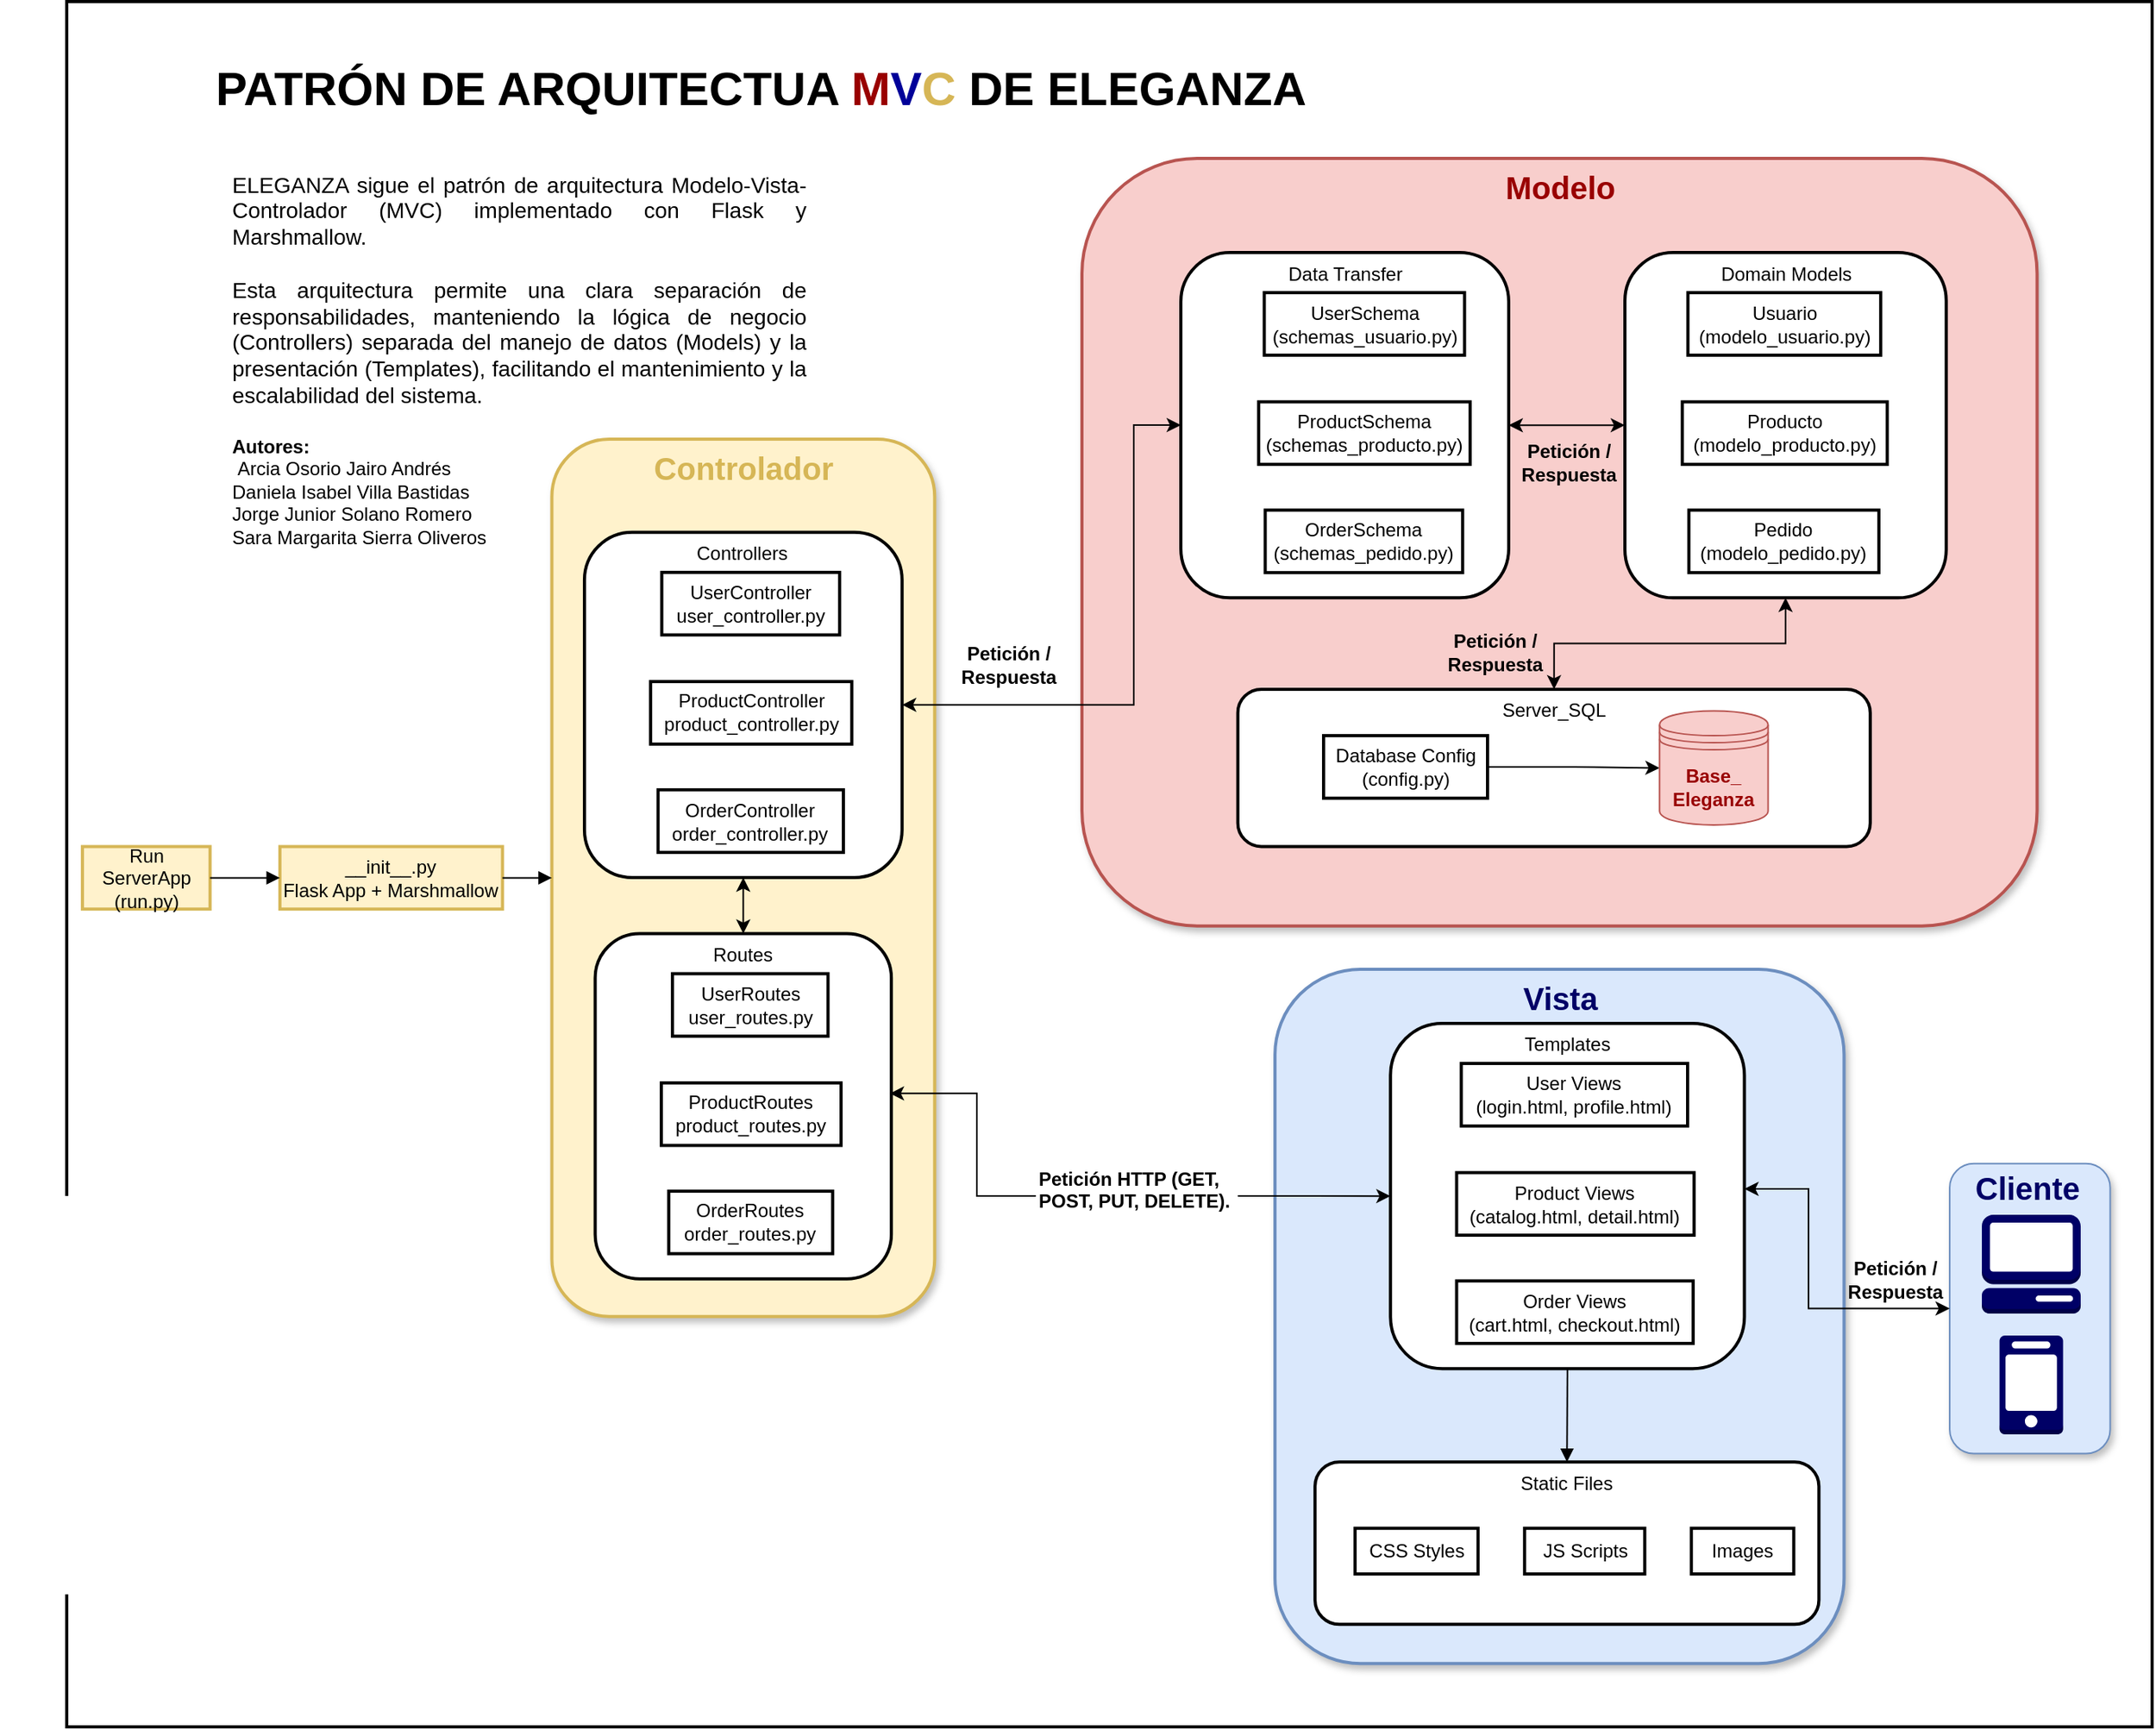 <mxfile version="24.9.0">
  <diagram name="Página-1" id="0FSGcmo72tHSvsh1lzGN">
    <mxGraphModel dx="1980" dy="-42" grid="1" gridSize="10" guides="1" tooltips="1" connect="1" arrows="1" fold="1" page="1" pageScale="1" pageWidth="827" pageHeight="1169" math="0" shadow="0">
      <root>
        <mxCell id="0" />
        <mxCell id="1" parent="0" />
        <mxCell id="ICaglppnyhjisPJT5ATu-1" value="" style="whiteSpace=wrap;strokeWidth=2;verticalAlign=top;fontSize=30;fontStyle=1;container=0;horizontal=1;rounded=0;" vertex="1" parent="1">
          <mxGeometry x="182.54" y="1204" width="1329" height="1100" as="geometry" />
        </mxCell>
        <mxCell id="ICaglppnyhjisPJT5ATu-2" value="Run ServerApp&#xa;(run.py)" style="whiteSpace=wrap;strokeWidth=2;fillColor=#fff2cc;strokeColor=#d6b656;" vertex="1" parent="1">
          <mxGeometry x="192.544" y="1742.755" width="81.319" height="39.867" as="geometry" />
        </mxCell>
        <mxCell id="ICaglppnyhjisPJT5ATu-3" value="__init__.py&#xa;Flask App + Marshmallow" style="whiteSpace=wrap;strokeWidth=2;fillColor=#fff2cc;strokeColor=#d6b656;" vertex="1" parent="1">
          <mxGeometry x="318.381" y="1742.755" width="141.863" height="39.867" as="geometry" />
        </mxCell>
        <mxCell id="ICaglppnyhjisPJT5ATu-4" value="Controlador" style="whiteSpace=wrap;strokeWidth=2;verticalAlign=top;fillColor=#fff2cc;strokeColor=#d6b656;fontSize=20;fontStyle=1;container=0;rounded=1;shadow=1;glass=0;fontColor=#D6B656;" vertex="1" parent="1">
          <mxGeometry x="491.703" y="1483.023" width="243.957" height="559.33" as="geometry" />
        </mxCell>
        <mxCell id="ICaglppnyhjisPJT5ATu-5" value="" style="curved=1;startArrow=none;endArrow=block;exitX=1;exitY=0.5;entryX=0;entryY=0.5;rounded=0;" edge="1" parent="1" source="ICaglppnyhjisPJT5ATu-2" target="ICaglppnyhjisPJT5ATu-3">
          <mxGeometry relative="1" as="geometry">
            <Array as="points" />
          </mxGeometry>
        </mxCell>
        <mxCell id="ICaglppnyhjisPJT5ATu-6" value="" style="curved=1;startArrow=none;endArrow=block;exitX=1;exitY=0.5;entryX=0;entryY=0.5;rounded=0;" edge="1" parent="1" source="ICaglppnyhjisPJT5ATu-3" target="ICaglppnyhjisPJT5ATu-4">
          <mxGeometry relative="1" as="geometry">
            <Array as="points" />
          </mxGeometry>
        </mxCell>
        <mxCell id="ICaglppnyhjisPJT5ATu-7" value="&lt;span style=&quot;font-weight: 700; font-size: 30px;&quot;&gt;PATRÓN DE ARQUITECTUA &lt;font color=&quot;#990000&quot;&gt;M&lt;/font&gt;&lt;font color=&quot;#000099&quot;&gt;V&lt;/font&gt;&lt;font color=&quot;#d6b656&quot;&gt;C&lt;/font&gt; DE ELEGANZA&lt;/span&gt;" style="text;html=1;align=center;verticalAlign=middle;whiteSpace=wrap;rounded=0;" vertex="1" parent="1">
          <mxGeometry x="140" y="1244" width="970" height="30" as="geometry" />
        </mxCell>
        <mxCell id="ICaglppnyhjisPJT5ATu-8" value="Modelo" style="whiteSpace=wrap;strokeWidth=2;verticalAlign=top;fillColor=#f8cecc;strokeColor=#b85450;fontSize=20;fontStyle=1;container=0;rounded=1;shadow=1;fontColor=#990000;" vertex="1" parent="1">
          <mxGeometry x="829.52" y="1304" width="608.71" height="489.33" as="geometry" />
        </mxCell>
        <mxCell id="ICaglppnyhjisPJT5ATu-9" style="edgeStyle=orthogonalEdgeStyle;rounded=0;orthogonalLoop=1;jettySize=auto;html=1;exitX=0.5;exitY=0;exitDx=0;exitDy=0;entryX=0.5;entryY=1;entryDx=0;entryDy=0;startArrow=classic;startFill=1;" edge="1" parent="1" source="ICaglppnyhjisPJT5ATu-10" target="ICaglppnyhjisPJT5ATu-12">
          <mxGeometry relative="1" as="geometry" />
        </mxCell>
        <mxCell id="ICaglppnyhjisPJT5ATu-10" value="Server_SQL" style="whiteSpace=wrap;strokeWidth=2;verticalAlign=top;rounded=1;container=0;" vertex="1" parent="1">
          <mxGeometry x="928.853" y="1642.443" width="403.033" height="100.307" as="geometry" />
        </mxCell>
        <mxCell id="ICaglppnyhjisPJT5ATu-11" style="edgeStyle=orthogonalEdgeStyle;rounded=0;orthogonalLoop=1;jettySize=auto;html=1;exitX=0;exitY=0.5;exitDx=0;exitDy=0;startArrow=classic;startFill=1;" edge="1" parent="1" source="ICaglppnyhjisPJT5ATu-12" target="ICaglppnyhjisPJT5ATu-13">
          <mxGeometry relative="1" as="geometry" />
        </mxCell>
        <mxCell id="ICaglppnyhjisPJT5ATu-12" value="Domain Models" style="whiteSpace=wrap;strokeWidth=2;verticalAlign=top;rounded=1;container=0;" vertex="1" parent="1">
          <mxGeometry x="1175.538" y="1364.004" width="204.781" height="220.162" as="geometry" />
        </mxCell>
        <mxCell id="ICaglppnyhjisPJT5ATu-13" value="Data Transfer" style="whiteSpace=wrap;strokeWidth=2;verticalAlign=top;rounded=1;container=0;" vertex="1" parent="1">
          <mxGeometry x="892.544" y="1363.999" width="208.936" height="220.162" as="geometry" />
        </mxCell>
        <mxCell id="ICaglppnyhjisPJT5ATu-14" style="edgeStyle=orthogonalEdgeStyle;rounded=0;orthogonalLoop=1;jettySize=auto;html=1;exitX=0.5;exitY=1;exitDx=0;exitDy=0;entryX=0.5;entryY=0;entryDx=0;entryDy=0;startArrow=classic;startFill=1;" edge="1" parent="1" source="ICaglppnyhjisPJT5ATu-16" target="ICaglppnyhjisPJT5ATu-20">
          <mxGeometry relative="1" as="geometry" />
        </mxCell>
        <mxCell id="ICaglppnyhjisPJT5ATu-15" style="edgeStyle=orthogonalEdgeStyle;rounded=0;orthogonalLoop=1;jettySize=auto;html=1;exitX=1;exitY=0.5;exitDx=0;exitDy=0;startArrow=classic;startFill=1;" edge="1" parent="1" source="ICaglppnyhjisPJT5ATu-16" target="ICaglppnyhjisPJT5ATu-13">
          <mxGeometry relative="1" as="geometry">
            <Array as="points">
              <mxPoint x="862.54" y="1652" />
              <mxPoint x="862.54" y="1474" />
            </Array>
          </mxGeometry>
        </mxCell>
        <mxCell id="ICaglppnyhjisPJT5ATu-16" value="Controllers" style="whiteSpace=wrap;strokeWidth=2;verticalAlign=top;rounded=1;" vertex="1" parent="1">
          <mxGeometry x="512.476" y="1542.35" width="202.407" height="220.162" as="geometry" />
        </mxCell>
        <mxCell id="ICaglppnyhjisPJT5ATu-17" value="UserController&#xa;user_controller.py" style="whiteSpace=wrap;strokeWidth=2;" vertex="1" parent="ICaglppnyhjisPJT5ATu-16">
          <mxGeometry x="49.266" y="25.586" width="113.372" height="39.867" as="geometry" />
        </mxCell>
        <mxCell id="ICaglppnyhjisPJT5ATu-18" value="ProductController&#xa;product_controller.py" style="whiteSpace=wrap;strokeWidth=2;" vertex="1" parent="ICaglppnyhjisPJT5ATu-16">
          <mxGeometry x="42.143" y="95.205" width="128.211" height="39.867" as="geometry" />
        </mxCell>
        <mxCell id="ICaglppnyhjisPJT5ATu-19" value="OrderController&#xa;order_controller.py" style="whiteSpace=wrap;strokeWidth=2;" vertex="1" parent="ICaglppnyhjisPJT5ATu-16">
          <mxGeometry x="46.892" y="164.229" width="118.12" height="39.867" as="geometry" />
        </mxCell>
        <mxCell id="ICaglppnyhjisPJT5ATu-20" value="Routes" style="whiteSpace=wrap;strokeWidth=2;verticalAlign=top;rounded=1;" vertex="1" parent="1">
          <mxGeometry x="519.302" y="1798.214" width="188.755" height="220.162" as="geometry" />
        </mxCell>
        <mxCell id="ICaglppnyhjisPJT5ATu-21" value="UserRoutes&#xa;user_routes.py" style="whiteSpace=wrap;strokeWidth=2;" vertex="1" parent="ICaglppnyhjisPJT5ATu-20">
          <mxGeometry x="49.266" y="25.586" width="99.126" height="39.867" as="geometry" />
        </mxCell>
        <mxCell id="ICaglppnyhjisPJT5ATu-22" value="ProductRoutes&#xa;product_routes.py" style="whiteSpace=wrap;strokeWidth=2;" vertex="1" parent="ICaglppnyhjisPJT5ATu-20">
          <mxGeometry x="42.143" y="95.205" width="114.559" height="39.867" as="geometry" />
        </mxCell>
        <mxCell id="ICaglppnyhjisPJT5ATu-23" value="OrderRoutes&#xa;order_routes.py" style="whiteSpace=wrap;strokeWidth=2;" vertex="1" parent="ICaglppnyhjisPJT5ATu-20">
          <mxGeometry x="46.892" y="164.229" width="104.468" height="39.867" as="geometry" />
        </mxCell>
        <mxCell id="ICaglppnyhjisPJT5ATu-24" value="" style="group" connectable="0" vertex="1" parent="1">
          <mxGeometry x="952.539" y="1820.944" width="390.001" height="442.704" as="geometry" />
        </mxCell>
        <mxCell id="ICaglppnyhjisPJT5ATu-25" value="Vista" style="whiteSpace=wrap;strokeWidth=2;verticalAlign=top;fillColor=#dae8fc;strokeColor=#6c8ebf;fontSize=20;fontStyle=1;container=0;rounded=1;shadow=1;fontColor=#000066;" vertex="1" parent="ICaglppnyhjisPJT5ATu-24">
          <mxGeometry width="362.67" height="442.704" as="geometry" />
        </mxCell>
        <mxCell id="ICaglppnyhjisPJT5ATu-26" value="Static Files" style="whiteSpace=wrap;strokeWidth=2;verticalAlign=top;rounded=1;" vertex="1" parent="ICaglppnyhjisPJT5ATu-24">
          <mxGeometry x="25.523" y="314.177" width="321.121" height="103.536" as="geometry" />
        </mxCell>
        <mxCell id="ICaglppnyhjisPJT5ATu-27" value="CSS Styles" style="whiteSpace=wrap;strokeWidth=2;" vertex="1" parent="ICaglppnyhjisPJT5ATu-26">
          <mxGeometry x="25.523" y="42.247" width="78.351" height="29.157" as="geometry" />
        </mxCell>
        <mxCell id="ICaglppnyhjisPJT5ATu-28" value="JS Scripts" style="whiteSpace=wrap;strokeWidth=2;" vertex="1" parent="ICaglppnyhjisPJT5ATu-26">
          <mxGeometry x="133.553" y="42.247" width="76.57" height="29.157" as="geometry" />
        </mxCell>
        <mxCell id="ICaglppnyhjisPJT5ATu-29" value="Images" style="whiteSpace=wrap;strokeWidth=2;" vertex="1" parent="ICaglppnyhjisPJT5ATu-26">
          <mxGeometry x="239.802" y="42.247" width="65.293" height="29.157" as="geometry" />
        </mxCell>
        <mxCell id="ICaglppnyhjisPJT5ATu-30" value="Templates" style="whiteSpace=wrap;strokeWidth=2;verticalAlign=top;rounded=1;" vertex="1" parent="ICaglppnyhjisPJT5ATu-24">
          <mxGeometry x="73.603" y="34.512" width="225.556" height="220.162" as="geometry" />
        </mxCell>
        <mxCell id="ICaglppnyhjisPJT5ATu-31" value="User Views&#xa;(login.html, profile.html)" style="whiteSpace=wrap;strokeWidth=2;" vertex="1" parent="ICaglppnyhjisPJT5ATu-30">
          <mxGeometry x="45.111" y="25.586" width="144.237" height="39.867" as="geometry" />
        </mxCell>
        <mxCell id="ICaglppnyhjisPJT5ATu-32" value="Product Views&#xa;(catalog.html, detail.html)" style="whiteSpace=wrap;strokeWidth=2;" vertex="1" parent="ICaglppnyhjisPJT5ATu-30">
          <mxGeometry x="42.143" y="95.205" width="151.36" height="39.867" as="geometry" />
        </mxCell>
        <mxCell id="ICaglppnyhjisPJT5ATu-33" value="Order Views&#xa;(cart.html, checkout.html)" style="whiteSpace=wrap;strokeWidth=2;" vertex="1" parent="ICaglppnyhjisPJT5ATu-30">
          <mxGeometry x="42.143" y="164.229" width="150.766" height="39.867" as="geometry" />
        </mxCell>
        <mxCell id="ICaglppnyhjisPJT5ATu-34" value="" style="curved=1;startArrow=none;endArrow=block;exitX=0.5;exitY=1;entryX=0.5;entryY=0;rounded=0;" edge="1" parent="ICaglppnyhjisPJT5ATu-24" source="ICaglppnyhjisPJT5ATu-30" target="ICaglppnyhjisPJT5ATu-26">
          <mxGeometry relative="1" as="geometry">
            <Array as="points" />
          </mxGeometry>
        </mxCell>
        <mxCell id="ICaglppnyhjisPJT5ATu-35" value="" style="group" connectable="0" vertex="1" parent="1">
          <mxGeometry x="1382.54" y="1944.86" width="102.25" height="184.87" as="geometry" />
        </mxCell>
        <mxCell id="ICaglppnyhjisPJT5ATu-36" value="" style="rounded=1;whiteSpace=wrap;html=1;rotation=-90;fillColor=#dae8fc;strokeColor=#6c8ebf;shadow=1;container=0;" vertex="1" parent="ICaglppnyhjisPJT5ATu-35">
          <mxGeometry x="-41.31" y="41.31" width="184.87" height="102.25" as="geometry" />
        </mxCell>
        <mxCell id="ICaglppnyhjisPJT5ATu-37" value="" style="outlineConnect=0;dashed=0;verticalLabelPosition=bottom;verticalAlign=top;align=center;html=1;shape=mxgraph.aws3.management_console;fillColor=#000066;strokeColor=#0000CC;container=0;fontColor=#ffffff;" vertex="1" parent="ICaglppnyhjisPJT5ATu-35">
          <mxGeometry x="20.49" y="32.61" width="63" height="63" as="geometry" />
        </mxCell>
        <mxCell id="ICaglppnyhjisPJT5ATu-38" value="" style="outlineConnect=0;dashed=0;verticalLabelPosition=bottom;verticalAlign=top;align=center;html=1;shape=mxgraph.aws3.mobile_client;fillColor=#000066;strokeColor=#0000CC;container=0;fontColor=#ffffff;" vertex="1" parent="ICaglppnyhjisPJT5ATu-35">
          <mxGeometry x="31.74" y="109.61" width="40.5" height="63" as="geometry" />
        </mxCell>
        <mxCell id="ICaglppnyhjisPJT5ATu-39" value="&lt;font color=&quot;#000066&quot; style=&quot;font-size: 20px;&quot;&gt;Cliente&amp;nbsp;&lt;/font&gt;" style="text;html=1;align=center;verticalAlign=middle;whiteSpace=wrap;rounded=0;fontColor=#006EAF;fontStyle=1;container=0;" vertex="1" parent="ICaglppnyhjisPJT5ATu-35">
          <mxGeometry x="15.02" width="73.94" height="30" as="geometry" />
        </mxCell>
        <mxCell id="ICaglppnyhjisPJT5ATu-40" value="" style="edgeStyle=orthogonalEdgeStyle;rounded=0;orthogonalLoop=1;jettySize=auto;html=1;exitX=0.995;exitY=0.463;exitDx=0;exitDy=0;entryX=0;entryY=0.5;entryDx=0;entryDy=0;startArrow=classic;startFill=1;endArrow=none;endFill=0;exitPerimeter=0;" edge="1" parent="1" source="ICaglppnyhjisPJT5ATu-20" target="ICaglppnyhjisPJT5ATu-42">
          <mxGeometry relative="1" as="geometry">
            <mxPoint x="735.54" y="1903" as="sourcePoint" />
            <mxPoint x="952.54" y="2037" as="targetPoint" />
            <Array as="points">
              <mxPoint x="762.54" y="1900" />
              <mxPoint x="762.54" y="1966" />
            </Array>
          </mxGeometry>
        </mxCell>
        <mxCell id="ICaglppnyhjisPJT5ATu-41" style="edgeStyle=orthogonalEdgeStyle;rounded=0;orthogonalLoop=1;jettySize=auto;html=1;exitX=1;exitY=0.5;exitDx=0;exitDy=0;" edge="1" parent="1" source="ICaglppnyhjisPJT5ATu-42" target="ICaglppnyhjisPJT5ATu-30">
          <mxGeometry relative="1" as="geometry" />
        </mxCell>
        <mxCell id="ICaglppnyhjisPJT5ATu-42" value="&lt;b&gt;Petición HTTP (GET, POST, PUT, DELETE).&lt;/b&gt;" style="text;whiteSpace=wrap;html=1;horizontal=1;" vertex="1" parent="1">
          <mxGeometry x="800.14" y="1940.54" width="128.71" height="50" as="geometry" />
        </mxCell>
        <mxCell id="ICaglppnyhjisPJT5ATu-43" style="edgeStyle=orthogonalEdgeStyle;rounded=0;orthogonalLoop=1;jettySize=auto;html=1;exitX=0.5;exitY=0;exitDx=0;exitDy=0;startArrow=classic;startFill=1;" edge="1" parent="1" source="ICaglppnyhjisPJT5ATu-36" target="ICaglppnyhjisPJT5ATu-30">
          <mxGeometry relative="1" as="geometry">
            <Array as="points">
              <mxPoint x="1292.54" y="2037" />
              <mxPoint x="1292.54" y="1961" />
            </Array>
          </mxGeometry>
        </mxCell>
        <mxCell id="ICaglppnyhjisPJT5ATu-44" style="edgeStyle=orthogonalEdgeStyle;rounded=0;orthogonalLoop=1;jettySize=auto;html=1;exitX=1;exitY=0.5;exitDx=0;exitDy=0;" edge="1" parent="1" source="ICaglppnyhjisPJT5ATu-45" target="ICaglppnyhjisPJT5ATu-46">
          <mxGeometry relative="1" as="geometry" />
        </mxCell>
        <mxCell id="ICaglppnyhjisPJT5ATu-45" value="Database Config&#xa;(config.py)" style="whiteSpace=wrap;strokeWidth=2;container=0;" vertex="1" parent="1">
          <mxGeometry x="983.526" y="1672.03" width="104.468" height="39.867" as="geometry" />
        </mxCell>
        <mxCell id="ICaglppnyhjisPJT5ATu-46" value="" style="shape=datastore;whiteSpace=wrap;html=1;fillColor=#f8cecc;strokeColor=#b85450;container=0;" vertex="1" parent="1">
          <mxGeometry x="1197.623" y="1656.253" width="69.17" height="72.69" as="geometry" />
        </mxCell>
        <mxCell id="ICaglppnyhjisPJT5ATu-47" value="Base_&lt;div&gt;Eleganza&lt;/div&gt;" style="text;html=1;align=center;verticalAlign=middle;whiteSpace=wrap;rounded=0;fontColor=#990000;fontStyle=1;container=0;" vertex="1" parent="1">
          <mxGeometry x="1187.21" y="1689.75" width="90" height="30" as="geometry" />
        </mxCell>
        <mxCell id="ICaglppnyhjisPJT5ATu-48" value="Usuario&#xa;(modelo_usuario.py)" style="whiteSpace=wrap;strokeWidth=2;container=0;" vertex="1" parent="1">
          <mxGeometry x="1215.703" y="1389.591" width="122.869" height="39.867" as="geometry" />
        </mxCell>
        <mxCell id="ICaglppnyhjisPJT5ATu-49" value="Producto&#xa;(modelo_producto.py)" style="whiteSpace=wrap;strokeWidth=2;container=0;" vertex="1" parent="1">
          <mxGeometry x="1212.142" y="1459.209" width="130.585" height="39.867" as="geometry" />
        </mxCell>
        <mxCell id="ICaglppnyhjisPJT5ATu-50" value="Pedido&#xa;(modelo_pedido.py)" style="whiteSpace=wrap;strokeWidth=2;container=0;" vertex="1" parent="1">
          <mxGeometry x="1216.297" y="1528.233" width="121.088" height="39.867" as="geometry" />
        </mxCell>
        <mxCell id="ICaglppnyhjisPJT5ATu-51" value="UserSchema&#xa;(schemas_usuario.py)" style="whiteSpace=wrap;strokeWidth=2;container=0;" vertex="1" parent="1">
          <mxGeometry x="945.709" y="1389.586" width="127.617" height="39.867" as="geometry" />
        </mxCell>
        <mxCell id="ICaglppnyhjisPJT5ATu-52" value="ProductSchema&#xa;(schemas_producto.py)" style="whiteSpace=wrap;strokeWidth=2;container=0;" vertex="1" parent="1">
          <mxGeometry x="942.147" y="1459.205" width="134.74" height="39.867" as="geometry" />
        </mxCell>
        <mxCell id="ICaglppnyhjisPJT5ATu-53" value="OrderSchema&#xa;(schemas_pedido.py)" style="whiteSpace=wrap;strokeWidth=2;container=0;" vertex="1" parent="1">
          <mxGeometry x="946.302" y="1528.228" width="125.837" height="39.867" as="geometry" />
        </mxCell>
        <mxCell id="ICaglppnyhjisPJT5ATu-54" value="&lt;b&gt;Petición / Respuesta&lt;/b&gt;" style="text;html=1;align=center;verticalAlign=middle;whiteSpace=wrap;rounded=0;" vertex="1" parent="1">
          <mxGeometry x="752.54" y="1612.44" width="60" height="30" as="geometry" />
        </mxCell>
        <mxCell id="ICaglppnyhjisPJT5ATu-55" value="&lt;b&gt;Petición / Respuesta&lt;/b&gt;" style="text;html=1;align=center;verticalAlign=middle;whiteSpace=wrap;rounded=0;" vertex="1" parent="1">
          <mxGeometry x="1110" y="1483.02" width="60" height="30" as="geometry" />
        </mxCell>
        <mxCell id="ICaglppnyhjisPJT5ATu-56" value="&lt;b&gt;Petición / Respuesta&lt;/b&gt;" style="text;html=1;align=center;verticalAlign=middle;whiteSpace=wrap;rounded=0;" vertex="1" parent="1">
          <mxGeometry x="1062.54" y="1604" width="60" height="30" as="geometry" />
        </mxCell>
        <mxCell id="ICaglppnyhjisPJT5ATu-57" value="&lt;b&gt;Petición / Respuesta&lt;/b&gt;" style="text;html=1;align=center;verticalAlign=middle;whiteSpace=wrap;rounded=0;" vertex="1" parent="1">
          <mxGeometry x="1318.32" y="2004" width="60" height="30" as="geometry" />
        </mxCell>
        <mxCell id="ICaglppnyhjisPJT5ATu-58" value="&lt;h1 style=&quot;text-align: center; margin-top: 0px;&quot;&gt;&lt;br&gt;&lt;/h1&gt;&lt;div style=&quot;text-align: justify;&quot;&gt;&lt;font style=&quot;font-size: 14px;&quot;&gt;&lt;br&gt;&lt;/font&gt;&lt;/div&gt;&lt;div style=&quot;text-align: justify;&quot;&gt;&lt;font style=&quot;font-size: 14px;&quot;&gt;ELEGANZA sigue el patrón de arquitectura Modelo-Vista-Controlador (MVC) implementado con Flask y Marshmallow.&lt;/font&gt;&lt;/div&gt;&lt;div style=&quot;text-align: justify;&quot;&gt;&lt;font style=&quot;font-size: 14px;&quot;&gt;&lt;br&gt;&lt;/font&gt;&lt;/div&gt;&lt;div style=&quot;text-align: justify;&quot;&gt;&lt;font style=&quot;font-size: 14px;&quot;&gt;Esta arquitectura permite una clara separación de responsabilidades, manteniendo la lógica de negocio (Controllers) separada del manejo de datos (Models) y la presentación (Templates), facilitando el mantenimiento y la escalabilidad del sistema.&lt;/font&gt;&lt;/div&gt;" style="text;html=1;whiteSpace=wrap;overflow=hidden;rounded=0;" vertex="1" parent="1">
          <mxGeometry x="285.84" y="1244" width="367.76" height="246.51" as="geometry" />
        </mxCell>
        <mxCell id="ICaglppnyhjisPJT5ATu-59" value="&lt;b&gt;Autores:&lt;/b&gt;&lt;div&gt;&amp;nbsp;Arcia Osorio Jairo Andrés&lt;/div&gt;&lt;div&gt;Daniela Isabel Villa Bastidas&amp;nbsp;&lt;/div&gt;&lt;div&gt;Jorge Junior Solano Romero&lt;/div&gt;&lt;div&gt;Sara Margarita Sierra Oliveros&lt;/div&gt;" style="text;whiteSpace=wrap;html=1;align=left;" vertex="1" parent="1">
          <mxGeometry x="285.84" y="1474.0" width="200" height="80" as="geometry" />
        </mxCell>
      </root>
    </mxGraphModel>
  </diagram>
</mxfile>
